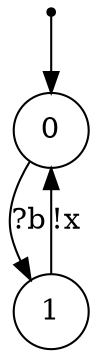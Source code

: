 digraph {
 node [shape=point] ENTRY
 node [shape=circle]
 ENTRY -> 0
0 -> 1 [label="?b"]
1 -> 0 [label="!x"]
}